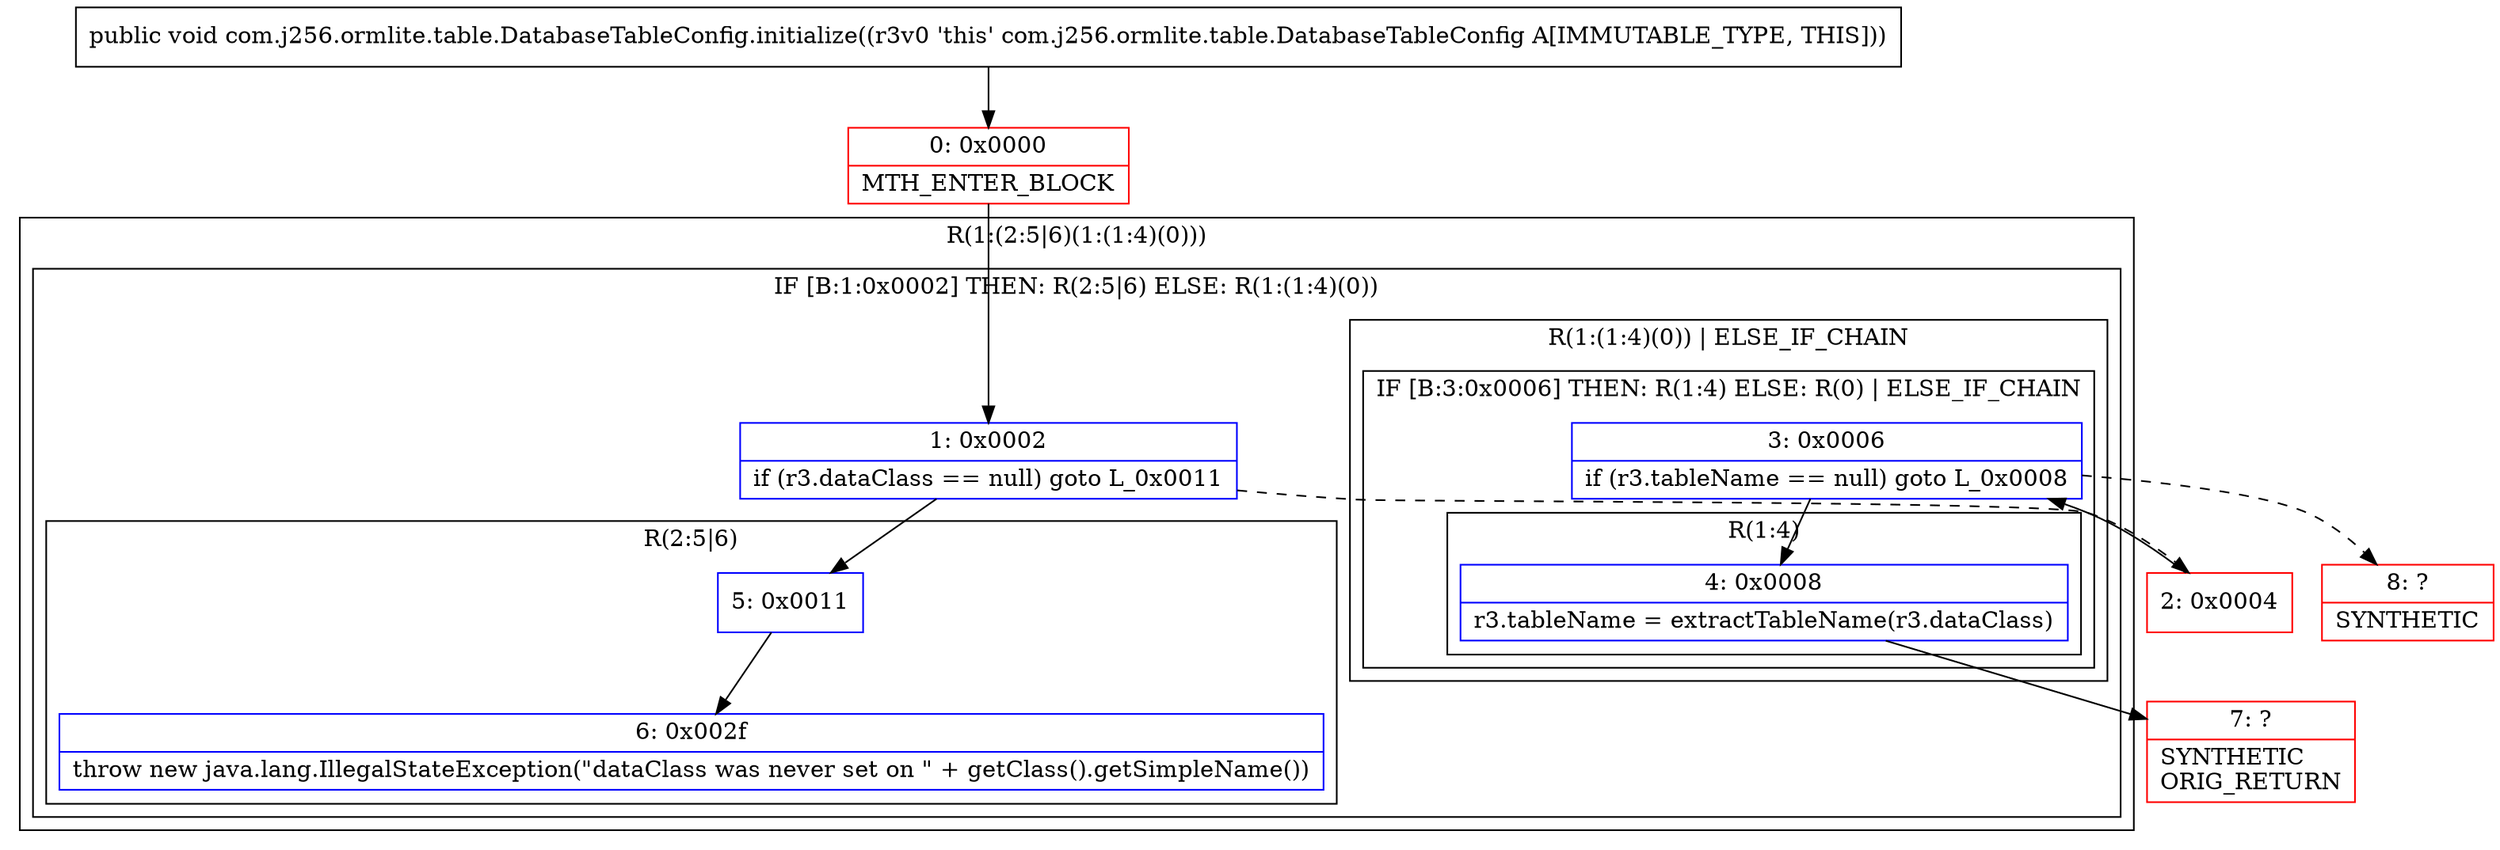 digraph "CFG forcom.j256.ormlite.table.DatabaseTableConfig.initialize()V" {
subgraph cluster_Region_1507489330 {
label = "R(1:(2:5|6)(1:(1:4)(0)))";
node [shape=record,color=blue];
subgraph cluster_IfRegion_1693097434 {
label = "IF [B:1:0x0002] THEN: R(2:5|6) ELSE: R(1:(1:4)(0))";
node [shape=record,color=blue];
Node_1 [shape=record,label="{1\:\ 0x0002|if (r3.dataClass == null) goto L_0x0011\l}"];
subgraph cluster_Region_1371073386 {
label = "R(2:5|6)";
node [shape=record,color=blue];
Node_5 [shape=record,label="{5\:\ 0x0011}"];
Node_6 [shape=record,label="{6\:\ 0x002f|throw new java.lang.IllegalStateException(\"dataClass was never set on \" + getClass().getSimpleName())\l}"];
}
subgraph cluster_Region_2051812247 {
label = "R(1:(1:4)(0)) | ELSE_IF_CHAIN\l";
node [shape=record,color=blue];
subgraph cluster_IfRegion_1890429194 {
label = "IF [B:3:0x0006] THEN: R(1:4) ELSE: R(0) | ELSE_IF_CHAIN\l";
node [shape=record,color=blue];
Node_3 [shape=record,label="{3\:\ 0x0006|if (r3.tableName == null) goto L_0x0008\l}"];
subgraph cluster_Region_1083833992 {
label = "R(1:4)";
node [shape=record,color=blue];
Node_4 [shape=record,label="{4\:\ 0x0008|r3.tableName = extractTableName(r3.dataClass)\l}"];
}
subgraph cluster_Region_1449967178 {
label = "R(0)";
node [shape=record,color=blue];
}
}
}
}
}
Node_0 [shape=record,color=red,label="{0\:\ 0x0000|MTH_ENTER_BLOCK\l}"];
Node_2 [shape=record,color=red,label="{2\:\ 0x0004}"];
Node_7 [shape=record,color=red,label="{7\:\ ?|SYNTHETIC\lORIG_RETURN\l}"];
Node_8 [shape=record,color=red,label="{8\:\ ?|SYNTHETIC\l}"];
MethodNode[shape=record,label="{public void com.j256.ormlite.table.DatabaseTableConfig.initialize((r3v0 'this' com.j256.ormlite.table.DatabaseTableConfig A[IMMUTABLE_TYPE, THIS])) }"];
MethodNode -> Node_0;
Node_1 -> Node_2[style=dashed];
Node_1 -> Node_5;
Node_5 -> Node_6;
Node_3 -> Node_4;
Node_3 -> Node_8[style=dashed];
Node_4 -> Node_7;
Node_0 -> Node_1;
Node_2 -> Node_3;
}

